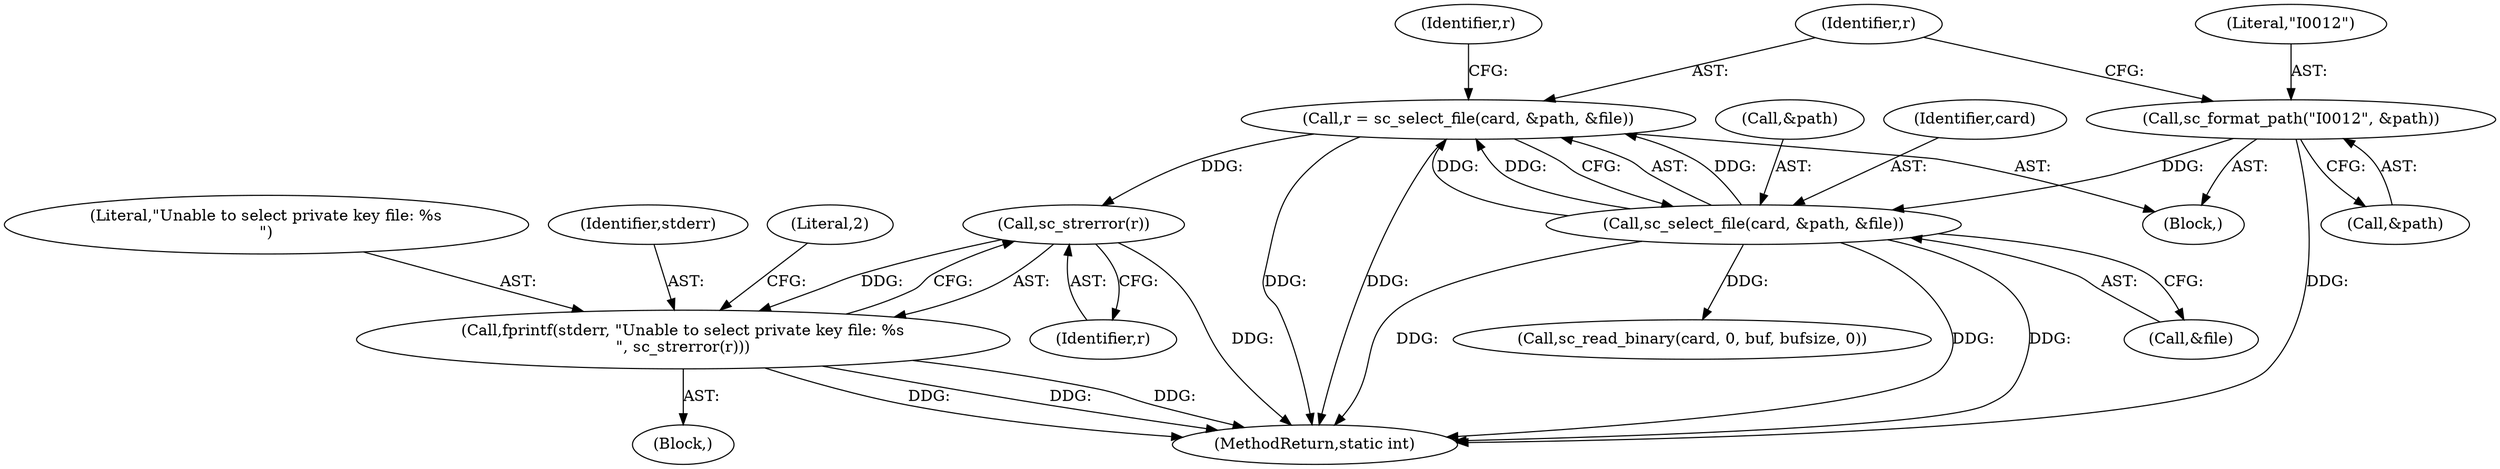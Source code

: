 digraph "0_OpenSC_360e95d45ac4123255a4c796db96337f332160ad#diff-d643a0fa169471dbf2912f4866dc49c5_8@API" {
"1000139" [label="(Call,sc_strerror(r))"];
"1000125" [label="(Call,r = sc_select_file(card, &path, &file))"];
"1000127" [label="(Call,sc_select_file(card, &path, &file))"];
"1000121" [label="(Call,sc_format_path(\"I0012\", &path))"];
"1000136" [label="(Call,fprintf(stderr, \"Unable to select private key file: %s\n\", sc_strerror(r)))"];
"1000139" [label="(Call,sc_strerror(r))"];
"1000129" [label="(Call,&path)"];
"1000138" [label="(Literal,\"Unable to select private key file: %s\n\")"];
"1000131" [label="(Call,&file)"];
"1000122" [label="(Literal,\"I0012\")"];
"1000140" [label="(Identifier,r)"];
"1000136" [label="(Call,fprintf(stderr, \"Unable to select private key file: %s\n\", sc_strerror(r)))"];
"1000102" [label="(Block,)"];
"1000127" [label="(Call,sc_select_file(card, &path, &file))"];
"1000128" [label="(Identifier,card)"];
"1000123" [label="(Call,&path)"];
"1000125" [label="(Call,r = sc_select_file(card, &path, &file))"];
"1000135" [label="(Block,)"];
"1000137" [label="(Identifier,stderr)"];
"1000126" [label="(Identifier,r)"];
"1000249" [label="(MethodReturn,static int)"];
"1000121" [label="(Call,sc_format_path(\"I0012\", &path))"];
"1000142" [label="(Literal,2)"];
"1000169" [label="(Call,sc_read_binary(card, 0, buf, bufsize, 0))"];
"1000134" [label="(Identifier,r)"];
"1000139" -> "1000136"  [label="AST: "];
"1000139" -> "1000140"  [label="CFG: "];
"1000140" -> "1000139"  [label="AST: "];
"1000136" -> "1000139"  [label="CFG: "];
"1000139" -> "1000249"  [label="DDG: "];
"1000139" -> "1000136"  [label="DDG: "];
"1000125" -> "1000139"  [label="DDG: "];
"1000125" -> "1000102"  [label="AST: "];
"1000125" -> "1000127"  [label="CFG: "];
"1000126" -> "1000125"  [label="AST: "];
"1000127" -> "1000125"  [label="AST: "];
"1000134" -> "1000125"  [label="CFG: "];
"1000125" -> "1000249"  [label="DDG: "];
"1000125" -> "1000249"  [label="DDG: "];
"1000127" -> "1000125"  [label="DDG: "];
"1000127" -> "1000125"  [label="DDG: "];
"1000127" -> "1000125"  [label="DDG: "];
"1000127" -> "1000131"  [label="CFG: "];
"1000128" -> "1000127"  [label="AST: "];
"1000129" -> "1000127"  [label="AST: "];
"1000131" -> "1000127"  [label="AST: "];
"1000127" -> "1000249"  [label="DDG: "];
"1000127" -> "1000249"  [label="DDG: "];
"1000127" -> "1000249"  [label="DDG: "];
"1000121" -> "1000127"  [label="DDG: "];
"1000127" -> "1000169"  [label="DDG: "];
"1000121" -> "1000102"  [label="AST: "];
"1000121" -> "1000123"  [label="CFG: "];
"1000122" -> "1000121"  [label="AST: "];
"1000123" -> "1000121"  [label="AST: "];
"1000126" -> "1000121"  [label="CFG: "];
"1000121" -> "1000249"  [label="DDG: "];
"1000136" -> "1000135"  [label="AST: "];
"1000137" -> "1000136"  [label="AST: "];
"1000138" -> "1000136"  [label="AST: "];
"1000142" -> "1000136"  [label="CFG: "];
"1000136" -> "1000249"  [label="DDG: "];
"1000136" -> "1000249"  [label="DDG: "];
"1000136" -> "1000249"  [label="DDG: "];
}
